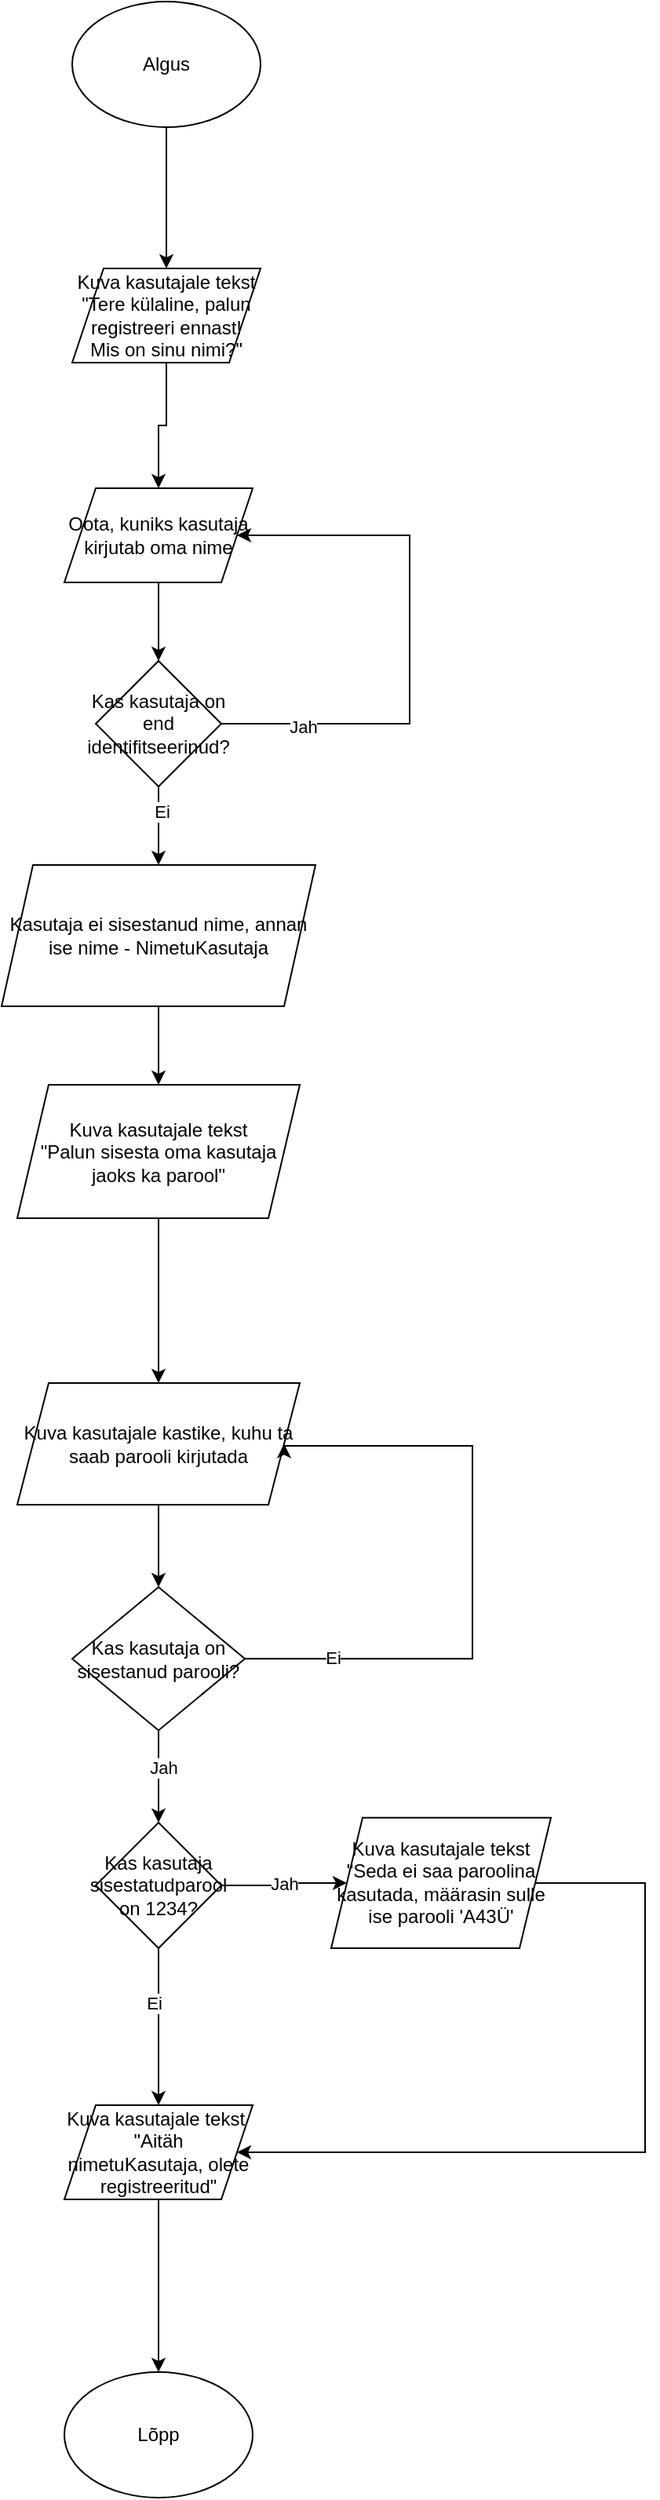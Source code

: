 <mxfile version="28.2.5">
  <diagram id="DT_mb8oxwWio69ZFNz3d" name="Leht-1">
    <mxGraphModel dx="922" dy="2571" grid="1" gridSize="10" guides="1" tooltips="1" connect="1" arrows="1" fold="1" page="1" pageScale="1" pageWidth="827" pageHeight="1169" math="0" shadow="0">
      <root>
        <mxCell id="0" />
        <mxCell id="1" parent="0" />
        <mxCell id="wiZwO5poyF75nGGs72vM-3" value="" style="edgeStyle=orthogonalEdgeStyle;rounded=0;orthogonalLoop=1;jettySize=auto;html=1;" edge="1" parent="1" source="wiZwO5poyF75nGGs72vM-1" target="wiZwO5poyF75nGGs72vM-2">
          <mxGeometry relative="1" as="geometry" />
        </mxCell>
        <mxCell id="wiZwO5poyF75nGGs72vM-1" value="Algus" style="ellipse;whiteSpace=wrap;html=1;" vertex="1" parent="1">
          <mxGeometry x="275" y="-10" width="120" height="80" as="geometry" />
        </mxCell>
        <mxCell id="wiZwO5poyF75nGGs72vM-41" value="" style="edgeStyle=orthogonalEdgeStyle;rounded=0;orthogonalLoop=1;jettySize=auto;html=1;" edge="1" parent="1" source="wiZwO5poyF75nGGs72vM-2" target="wiZwO5poyF75nGGs72vM-36">
          <mxGeometry relative="1" as="geometry" />
        </mxCell>
        <mxCell id="wiZwO5poyF75nGGs72vM-2" value="Kuva kasutajale tekst&lt;div&gt;&quot;Tere külaline, palun registreeri ennast!&lt;/div&gt;&lt;div&gt;Mis on sinu nimi?&quot;&lt;/div&gt;" style="shape=parallelogram;perimeter=parallelogramPerimeter;whiteSpace=wrap;html=1;fixedSize=1;" vertex="1" parent="1">
          <mxGeometry x="275" y="160" width="120" height="60" as="geometry" />
        </mxCell>
        <mxCell id="wiZwO5poyF75nGGs72vM-15" value="" style="edgeStyle=orthogonalEdgeStyle;rounded=0;orthogonalLoop=1;jettySize=auto;html=1;" edge="1" parent="1" source="wiZwO5poyF75nGGs72vM-13" target="wiZwO5poyF75nGGs72vM-14">
          <mxGeometry relative="1" as="geometry" />
        </mxCell>
        <mxCell id="wiZwO5poyF75nGGs72vM-13" value="Kasutaja ei sisestanud nime, annan ise nime - NimetuKasutaja" style="shape=parallelogram;perimeter=parallelogramPerimeter;whiteSpace=wrap;html=1;fixedSize=1;" vertex="1" parent="1">
          <mxGeometry x="230" y="540" width="200" height="90" as="geometry" />
        </mxCell>
        <mxCell id="wiZwO5poyF75nGGs72vM-17" value="" style="edgeStyle=orthogonalEdgeStyle;rounded=0;orthogonalLoop=1;jettySize=auto;html=1;" edge="1" parent="1" source="wiZwO5poyF75nGGs72vM-14" target="wiZwO5poyF75nGGs72vM-16">
          <mxGeometry relative="1" as="geometry" />
        </mxCell>
        <mxCell id="wiZwO5poyF75nGGs72vM-14" value="Kuva kasutajale tekst&lt;div&gt;&quot;Palun sisesta oma kasutaja jaoks ka parool&quot;&lt;/div&gt;" style="shape=parallelogram;perimeter=parallelogramPerimeter;whiteSpace=wrap;html=1;fixedSize=1;" vertex="1" parent="1">
          <mxGeometry x="240" y="680" width="180" height="85" as="geometry" />
        </mxCell>
        <mxCell id="wiZwO5poyF75nGGs72vM-19" value="" style="edgeStyle=orthogonalEdgeStyle;rounded=0;orthogonalLoop=1;jettySize=auto;html=1;" edge="1" parent="1" source="wiZwO5poyF75nGGs72vM-16" target="wiZwO5poyF75nGGs72vM-18">
          <mxGeometry relative="1" as="geometry" />
        </mxCell>
        <mxCell id="wiZwO5poyF75nGGs72vM-16" value="Kuva kasutajale kastike, kuhu ta saab parooli kirjutada" style="shape=parallelogram;perimeter=parallelogramPerimeter;whiteSpace=wrap;html=1;fixedSize=1;" vertex="1" parent="1">
          <mxGeometry x="240" y="870" width="180" height="77.5" as="geometry" />
        </mxCell>
        <mxCell id="wiZwO5poyF75nGGs72vM-20" style="edgeStyle=orthogonalEdgeStyle;rounded=0;orthogonalLoop=1;jettySize=auto;html=1;entryX=1;entryY=0.5;entryDx=0;entryDy=0;" edge="1" parent="1" source="wiZwO5poyF75nGGs72vM-18" target="wiZwO5poyF75nGGs72vM-16">
          <mxGeometry relative="1" as="geometry">
            <Array as="points">
              <mxPoint x="530" y="1046" />
              <mxPoint x="530" y="910" />
              <mxPoint x="410" y="910" />
            </Array>
          </mxGeometry>
        </mxCell>
        <mxCell id="wiZwO5poyF75nGGs72vM-21" value="Ei" style="edgeLabel;html=1;align=center;verticalAlign=middle;resizable=0;points=[];" vertex="1" connectable="0" parent="wiZwO5poyF75nGGs72vM-20">
          <mxGeometry x="-0.722" y="1" relative="1" as="geometry">
            <mxPoint as="offset" />
          </mxGeometry>
        </mxCell>
        <mxCell id="wiZwO5poyF75nGGs72vM-25" value="" style="edgeStyle=orthogonalEdgeStyle;rounded=0;orthogonalLoop=1;jettySize=auto;html=1;" edge="1" parent="1" source="wiZwO5poyF75nGGs72vM-18" target="wiZwO5poyF75nGGs72vM-24">
          <mxGeometry relative="1" as="geometry" />
        </mxCell>
        <mxCell id="wiZwO5poyF75nGGs72vM-45" value="Jah" style="edgeLabel;html=1;align=center;verticalAlign=middle;resizable=0;points=[];" vertex="1" connectable="0" parent="wiZwO5poyF75nGGs72vM-25">
          <mxGeometry x="-0.196" y="3" relative="1" as="geometry">
            <mxPoint as="offset" />
          </mxGeometry>
        </mxCell>
        <mxCell id="wiZwO5poyF75nGGs72vM-18" value="Kas kasutaja on sisestanud parooli?" style="rhombus;whiteSpace=wrap;html=1;" vertex="1" parent="1">
          <mxGeometry x="275" y="1000" width="110" height="91.25" as="geometry" />
        </mxCell>
        <mxCell id="wiZwO5poyF75nGGs72vM-28" value="" style="edgeStyle=orthogonalEdgeStyle;rounded=0;orthogonalLoop=1;jettySize=auto;html=1;" edge="1" parent="1" source="wiZwO5poyF75nGGs72vM-24" target="wiZwO5poyF75nGGs72vM-27">
          <mxGeometry relative="1" as="geometry" />
        </mxCell>
        <mxCell id="wiZwO5poyF75nGGs72vM-29" value="Ei" style="edgeLabel;html=1;align=center;verticalAlign=middle;resizable=0;points=[];" vertex="1" connectable="0" parent="wiZwO5poyF75nGGs72vM-28">
          <mxGeometry x="-0.308" y="-3" relative="1" as="geometry">
            <mxPoint as="offset" />
          </mxGeometry>
        </mxCell>
        <mxCell id="wiZwO5poyF75nGGs72vM-31" value="" style="edgeStyle=orthogonalEdgeStyle;rounded=0;orthogonalLoop=1;jettySize=auto;html=1;" edge="1" parent="1" source="wiZwO5poyF75nGGs72vM-24" target="wiZwO5poyF75nGGs72vM-30">
          <mxGeometry relative="1" as="geometry" />
        </mxCell>
        <mxCell id="wiZwO5poyF75nGGs72vM-32" value="Jah" style="edgeLabel;html=1;align=center;verticalAlign=middle;resizable=0;points=[];" vertex="1" connectable="0" parent="wiZwO5poyF75nGGs72vM-31">
          <mxGeometry relative="1" as="geometry">
            <mxPoint as="offset" />
          </mxGeometry>
        </mxCell>
        <mxCell id="wiZwO5poyF75nGGs72vM-24" value="Kas kasutaja sisestatudparool on 1234?" style="rhombus;whiteSpace=wrap;html=1;" vertex="1" parent="1">
          <mxGeometry x="290" y="1150.005" width="80" height="80" as="geometry" />
        </mxCell>
        <mxCell id="wiZwO5poyF75nGGs72vM-34" value="" style="edgeStyle=orthogonalEdgeStyle;rounded=0;orthogonalLoop=1;jettySize=auto;html=1;" edge="1" parent="1" source="wiZwO5poyF75nGGs72vM-27" target="wiZwO5poyF75nGGs72vM-33">
          <mxGeometry relative="1" as="geometry" />
        </mxCell>
        <mxCell id="wiZwO5poyF75nGGs72vM-27" value="Kuva kasutajale tekst&amp;nbsp;&lt;div&gt;&quot;Aitäh nimetuKasutaja, olete registreeritud&lt;span style=&quot;background-color: transparent; color: light-dark(rgb(0, 0, 0), rgb(255, 255, 255));&quot;&gt;&quot;&lt;/span&gt;&lt;/div&gt;" style="shape=parallelogram;perimeter=parallelogramPerimeter;whiteSpace=wrap;html=1;fixedSize=1;" vertex="1" parent="1">
          <mxGeometry x="270" y="1330.005" width="120" height="60" as="geometry" />
        </mxCell>
        <mxCell id="wiZwO5poyF75nGGs72vM-46" style="edgeStyle=orthogonalEdgeStyle;rounded=0;orthogonalLoop=1;jettySize=auto;html=1;entryX=1;entryY=0.5;entryDx=0;entryDy=0;" edge="1" parent="1" source="wiZwO5poyF75nGGs72vM-30" target="wiZwO5poyF75nGGs72vM-27">
          <mxGeometry relative="1" as="geometry">
            <Array as="points">
              <mxPoint x="640" y="1188" />
              <mxPoint x="640" y="1360" />
            </Array>
          </mxGeometry>
        </mxCell>
        <mxCell id="wiZwO5poyF75nGGs72vM-30" value="Kuva kasutajale tekst&lt;div&gt;&quot;Seda ei saa paroolina kasutada, määrasin sulle ise parooli &#39;A43Ü&#39;&lt;/div&gt;" style="shape=parallelogram;perimeter=parallelogramPerimeter;whiteSpace=wrap;html=1;fixedSize=1;" vertex="1" parent="1">
          <mxGeometry x="440" y="1146.88" width="140" height="83.13" as="geometry" />
        </mxCell>
        <mxCell id="wiZwO5poyF75nGGs72vM-33" value="Lõpp" style="ellipse;whiteSpace=wrap;html=1;" vertex="1" parent="1">
          <mxGeometry x="270" y="1500" width="120" height="80" as="geometry" />
        </mxCell>
        <mxCell id="wiZwO5poyF75nGGs72vM-40" value="" style="edgeStyle=orthogonalEdgeStyle;rounded=0;orthogonalLoop=1;jettySize=auto;html=1;" edge="1" parent="1" source="wiZwO5poyF75nGGs72vM-36" target="wiZwO5poyF75nGGs72vM-38">
          <mxGeometry relative="1" as="geometry" />
        </mxCell>
        <mxCell id="wiZwO5poyF75nGGs72vM-36" value="Oota, kuniks kasutaja kirjutab oma nime" style="shape=parallelogram;perimeter=parallelogramPerimeter;whiteSpace=wrap;html=1;fixedSize=1;" vertex="1" parent="1">
          <mxGeometry x="270" y="300" width="120" height="60" as="geometry" />
        </mxCell>
        <mxCell id="wiZwO5poyF75nGGs72vM-39" value="" style="edgeStyle=orthogonalEdgeStyle;rounded=0;orthogonalLoop=1;jettySize=auto;html=1;" edge="1" parent="1" source="wiZwO5poyF75nGGs72vM-38" target="wiZwO5poyF75nGGs72vM-13">
          <mxGeometry relative="1" as="geometry" />
        </mxCell>
        <mxCell id="wiZwO5poyF75nGGs72vM-44" value="Ei" style="edgeLabel;html=1;align=center;verticalAlign=middle;resizable=0;points=[];" vertex="1" connectable="0" parent="wiZwO5poyF75nGGs72vM-39">
          <mxGeometry x="-0.381" y="2" relative="1" as="geometry">
            <mxPoint as="offset" />
          </mxGeometry>
        </mxCell>
        <mxCell id="wiZwO5poyF75nGGs72vM-42" style="edgeStyle=orthogonalEdgeStyle;rounded=0;orthogonalLoop=1;jettySize=auto;html=1;entryX=1;entryY=0.5;entryDx=0;entryDy=0;" edge="1" parent="1" source="wiZwO5poyF75nGGs72vM-38" target="wiZwO5poyF75nGGs72vM-36">
          <mxGeometry relative="1" as="geometry">
            <Array as="points">
              <mxPoint x="490" y="450" />
              <mxPoint x="490" y="330" />
            </Array>
          </mxGeometry>
        </mxCell>
        <mxCell id="wiZwO5poyF75nGGs72vM-43" value="Jah" style="edgeLabel;html=1;align=center;verticalAlign=middle;resizable=0;points=[];" vertex="1" connectable="0" parent="wiZwO5poyF75nGGs72vM-42">
          <mxGeometry x="-0.705" y="-2" relative="1" as="geometry">
            <mxPoint as="offset" />
          </mxGeometry>
        </mxCell>
        <mxCell id="wiZwO5poyF75nGGs72vM-38" value="Kas kasutaja on end identifitseerinud?" style="rhombus;whiteSpace=wrap;html=1;" vertex="1" parent="1">
          <mxGeometry x="290" y="410" width="80" height="80" as="geometry" />
        </mxCell>
      </root>
    </mxGraphModel>
  </diagram>
</mxfile>
